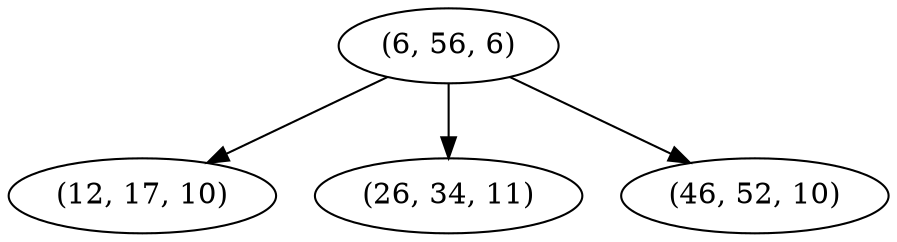 digraph tree {
    "(6, 56, 6)";
    "(12, 17, 10)";
    "(26, 34, 11)";
    "(46, 52, 10)";
    "(6, 56, 6)" -> "(12, 17, 10)";
    "(6, 56, 6)" -> "(26, 34, 11)";
    "(6, 56, 6)" -> "(46, 52, 10)";
}
